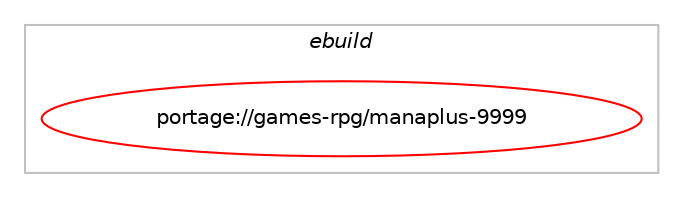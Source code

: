 digraph prolog {

# *************
# Graph options
# *************

newrank=true;
concentrate=true;
compound=true;
graph [rankdir=LR,fontname=Helvetica,fontsize=10,ranksep=1.5];#, ranksep=2.5, nodesep=0.2];
edge  [arrowhead=vee];
node  [fontname=Helvetica,fontsize=10];

# **********
# The ebuild
# **********

subgraph cluster_leftcol {
color=gray;
label=<<i>ebuild</i>>;
id [label="portage://games-rpg/manaplus-9999", color=red, width=4, href="../games-rpg/manaplus-9999.svg"];
}

# ****************
# The dependencies
# ****************

subgraph cluster_midcol {
color=gray;
label=<<i>dependencies</i>>;
subgraph cluster_compile {
fillcolor="#eeeeee";
style=filled;
label=<<i>compile</i>>;
# *** BEGIN UNKNOWN DEPENDENCY TYPE (TODO) ***
# id -> equal(use_conditional_group(negative,pugixml,portage://games-rpg/manaplus-9999,[package_dependency(portage://games-rpg/manaplus-9999,install,no,dev-libs,libxml2,none,[,,],[],[])]))
# *** END UNKNOWN DEPENDENCY TYPE (TODO) ***

# *** BEGIN UNKNOWN DEPENDENCY TYPE (TODO) ***
# id -> equal(use_conditional_group(negative,sdl2,portage://games-rpg/manaplus-9999,[package_dependency(portage://games-rpg/manaplus-9999,install,no,media-libs,libsdl,none,[,,],[],[use(enable(X),none),use(optenable(opengl),none),use(enable(video),none)]),package_dependency(portage://games-rpg/manaplus-9999,install,no,media-libs,sdl-gfx,none,[,,],[],[]),package_dependency(portage://games-rpg/manaplus-9999,install,no,media-libs,sdl-image,none,[,,],[],[use(enable(png),none)]),package_dependency(portage://games-rpg/manaplus-9999,install,no,media-libs,sdl-mixer,none,[,,],[],[use(enable(vorbis),none)]),package_dependency(portage://games-rpg/manaplus-9999,install,no,media-libs,sdl-net,none,[,,],[],[]),package_dependency(portage://games-rpg/manaplus-9999,install,no,media-libs,sdl-ttf,none,[,,],[],[])]))
# *** END UNKNOWN DEPENDENCY TYPE (TODO) ***

# *** BEGIN UNKNOWN DEPENDENCY TYPE (TODO) ***
# id -> equal(use_conditional_group(positive,mumble,portage://games-rpg/manaplus-9999,[package_dependency(portage://games-rpg/manaplus-9999,install,no,net-voip,mumble,none,[,,],[],[])]))
# *** END UNKNOWN DEPENDENCY TYPE (TODO) ***

# *** BEGIN UNKNOWN DEPENDENCY TYPE (TODO) ***
# id -> equal(use_conditional_group(positive,nls,portage://games-rpg/manaplus-9999,[package_dependency(portage://games-rpg/manaplus-9999,install,no,sys-devel,gettext,none,[,,],[],[])]))
# *** END UNKNOWN DEPENDENCY TYPE (TODO) ***

# *** BEGIN UNKNOWN DEPENDENCY TYPE (TODO) ***
# id -> equal(use_conditional_group(positive,nls,portage://games-rpg/manaplus-9999,[package_dependency(portage://games-rpg/manaplus-9999,install,no,virtual,libintl,none,[,,],[],[])]))
# *** END UNKNOWN DEPENDENCY TYPE (TODO) ***

# *** BEGIN UNKNOWN DEPENDENCY TYPE (TODO) ***
# id -> equal(use_conditional_group(positive,opengl,portage://games-rpg/manaplus-9999,[package_dependency(portage://games-rpg/manaplus-9999,install,no,virtual,opengl,none,[,,],[],[])]))
# *** END UNKNOWN DEPENDENCY TYPE (TODO) ***

# *** BEGIN UNKNOWN DEPENDENCY TYPE (TODO) ***
# id -> equal(use_conditional_group(positive,pugixml,portage://games-rpg/manaplus-9999,[package_dependency(portage://games-rpg/manaplus-9999,install,no,dev-libs,pugixml,none,[,,],[],[])]))
# *** END UNKNOWN DEPENDENCY TYPE (TODO) ***

# *** BEGIN UNKNOWN DEPENDENCY TYPE (TODO) ***
# id -> equal(use_conditional_group(positive,sdl2,portage://games-rpg/manaplus-9999,[package_dependency(portage://games-rpg/manaplus-9999,install,no,media-libs,libsdl2,none,[,,],[],[use(enable(X),none),use(optenable(opengl),none),use(enable(video),none)]),package_dependency(portage://games-rpg/manaplus-9999,install,no,media-libs,sdl2-gfx,none,[,,],[],[]),package_dependency(portage://games-rpg/manaplus-9999,install,no,media-libs,sdl2-image,none,[,,],[],[use(enable(png),none)]),package_dependency(portage://games-rpg/manaplus-9999,install,no,media-libs,sdl2-mixer,none,[,,],[],[use(enable(vorbis),none)]),package_dependency(portage://games-rpg/manaplus-9999,install,no,media-libs,sdl2-net,none,[,,],[],[]),package_dependency(portage://games-rpg/manaplus-9999,install,no,media-libs,sdl2-ttf,none,[,,],[],[])]))
# *** END UNKNOWN DEPENDENCY TYPE (TODO) ***

# *** BEGIN UNKNOWN DEPENDENCY TYPE (TODO) ***
# id -> equal(package_dependency(portage://games-rpg/manaplus-9999,install,no,dev-games,physfs,greaterequal,[1.0.0,,,1.0.0],[],[]))
# *** END UNKNOWN DEPENDENCY TYPE (TODO) ***

# *** BEGIN UNKNOWN DEPENDENCY TYPE (TODO) ***
# id -> equal(package_dependency(portage://games-rpg/manaplus-9999,install,no,media-fonts,dejavu,none,[,,],[],[]))
# *** END UNKNOWN DEPENDENCY TYPE (TODO) ***

# *** BEGIN UNKNOWN DEPENDENCY TYPE (TODO) ***
# id -> equal(package_dependency(portage://games-rpg/manaplus-9999,install,no,media-fonts,liberation-fonts,none,[,,],[],[]))
# *** END UNKNOWN DEPENDENCY TYPE (TODO) ***

# *** BEGIN UNKNOWN DEPENDENCY TYPE (TODO) ***
# id -> equal(package_dependency(portage://games-rpg/manaplus-9999,install,no,media-fonts,mplus-outline-fonts,none,[,,],[],[]))
# *** END UNKNOWN DEPENDENCY TYPE (TODO) ***

# *** BEGIN UNKNOWN DEPENDENCY TYPE (TODO) ***
# id -> equal(package_dependency(portage://games-rpg/manaplus-9999,install,no,media-fonts,wqy-microhei,none,[,,],[],[]))
# *** END UNKNOWN DEPENDENCY TYPE (TODO) ***

# *** BEGIN UNKNOWN DEPENDENCY TYPE (TODO) ***
# id -> equal(package_dependency(portage://games-rpg/manaplus-9999,install,no,media-libs,libpng,none,[,,],[slot(0),equal],[]))
# *** END UNKNOWN DEPENDENCY TYPE (TODO) ***

# *** BEGIN UNKNOWN DEPENDENCY TYPE (TODO) ***
# id -> equal(package_dependency(portage://games-rpg/manaplus-9999,install,no,net-misc,curl,none,[,,],[],[]))
# *** END UNKNOWN DEPENDENCY TYPE (TODO) ***

# *** BEGIN UNKNOWN DEPENDENCY TYPE (TODO) ***
# id -> equal(package_dependency(portage://games-rpg/manaplus-9999,install,no,sys-libs,zlib,none,[,,],[],[]))
# *** END UNKNOWN DEPENDENCY TYPE (TODO) ***

# *** BEGIN UNKNOWN DEPENDENCY TYPE (TODO) ***
# id -> equal(package_dependency(portage://games-rpg/manaplus-9999,install,no,virtual,pkgconfig,none,[,,],[],[]))
# *** END UNKNOWN DEPENDENCY TYPE (TODO) ***

# *** BEGIN UNKNOWN DEPENDENCY TYPE (TODO) ***
# id -> equal(package_dependency(portage://games-rpg/manaplus-9999,install,no,x11-apps,xmessage,none,[,,],[],[]))
# *** END UNKNOWN DEPENDENCY TYPE (TODO) ***

# *** BEGIN UNKNOWN DEPENDENCY TYPE (TODO) ***
# id -> equal(package_dependency(portage://games-rpg/manaplus-9999,install,no,x11-libs,libX11,none,[,,],[],[]))
# *** END UNKNOWN DEPENDENCY TYPE (TODO) ***

# *** BEGIN UNKNOWN DEPENDENCY TYPE (TODO) ***
# id -> equal(package_dependency(portage://games-rpg/manaplus-9999,install,no,x11-misc,xdg-utils,none,[,,],[],[]))
# *** END UNKNOWN DEPENDENCY TYPE (TODO) ***

}
subgraph cluster_compileandrun {
fillcolor="#eeeeee";
style=filled;
label=<<i>compile and run</i>>;
}
subgraph cluster_run {
fillcolor="#eeeeee";
style=filled;
label=<<i>run</i>>;
# *** BEGIN UNKNOWN DEPENDENCY TYPE (TODO) ***
# id -> equal(use_conditional_group(negative,pugixml,portage://games-rpg/manaplus-9999,[package_dependency(portage://games-rpg/manaplus-9999,run,no,dev-libs,libxml2,none,[,,],[],[])]))
# *** END UNKNOWN DEPENDENCY TYPE (TODO) ***

# *** BEGIN UNKNOWN DEPENDENCY TYPE (TODO) ***
# id -> equal(use_conditional_group(negative,sdl2,portage://games-rpg/manaplus-9999,[package_dependency(portage://games-rpg/manaplus-9999,run,no,media-libs,libsdl,none,[,,],[],[use(enable(X),none),use(optenable(opengl),none),use(enable(video),none)]),package_dependency(portage://games-rpg/manaplus-9999,run,no,media-libs,sdl-gfx,none,[,,],[],[]),package_dependency(portage://games-rpg/manaplus-9999,run,no,media-libs,sdl-image,none,[,,],[],[use(enable(png),none)]),package_dependency(portage://games-rpg/manaplus-9999,run,no,media-libs,sdl-mixer,none,[,,],[],[use(enable(vorbis),none)]),package_dependency(portage://games-rpg/manaplus-9999,run,no,media-libs,sdl-net,none,[,,],[],[]),package_dependency(portage://games-rpg/manaplus-9999,run,no,media-libs,sdl-ttf,none,[,,],[],[])]))
# *** END UNKNOWN DEPENDENCY TYPE (TODO) ***

# *** BEGIN UNKNOWN DEPENDENCY TYPE (TODO) ***
# id -> equal(use_conditional_group(positive,mumble,portage://games-rpg/manaplus-9999,[package_dependency(portage://games-rpg/manaplus-9999,run,no,net-voip,mumble,none,[,,],[],[])]))
# *** END UNKNOWN DEPENDENCY TYPE (TODO) ***

# *** BEGIN UNKNOWN DEPENDENCY TYPE (TODO) ***
# id -> equal(use_conditional_group(positive,nls,portage://games-rpg/manaplus-9999,[package_dependency(portage://games-rpg/manaplus-9999,run,no,virtual,libintl,none,[,,],[],[])]))
# *** END UNKNOWN DEPENDENCY TYPE (TODO) ***

# *** BEGIN UNKNOWN DEPENDENCY TYPE (TODO) ***
# id -> equal(use_conditional_group(positive,opengl,portage://games-rpg/manaplus-9999,[package_dependency(portage://games-rpg/manaplus-9999,run,no,virtual,opengl,none,[,,],[],[])]))
# *** END UNKNOWN DEPENDENCY TYPE (TODO) ***

# *** BEGIN UNKNOWN DEPENDENCY TYPE (TODO) ***
# id -> equal(use_conditional_group(positive,pugixml,portage://games-rpg/manaplus-9999,[package_dependency(portage://games-rpg/manaplus-9999,run,no,dev-libs,pugixml,none,[,,],[],[])]))
# *** END UNKNOWN DEPENDENCY TYPE (TODO) ***

# *** BEGIN UNKNOWN DEPENDENCY TYPE (TODO) ***
# id -> equal(use_conditional_group(positive,sdl2,portage://games-rpg/manaplus-9999,[package_dependency(portage://games-rpg/manaplus-9999,run,no,media-libs,libsdl2,none,[,,],[],[use(enable(X),none),use(optenable(opengl),none),use(enable(video),none)]),package_dependency(portage://games-rpg/manaplus-9999,run,no,media-libs,sdl2-gfx,none,[,,],[],[]),package_dependency(portage://games-rpg/manaplus-9999,run,no,media-libs,sdl2-image,none,[,,],[],[use(enable(png),none)]),package_dependency(portage://games-rpg/manaplus-9999,run,no,media-libs,sdl2-mixer,none,[,,],[],[use(enable(vorbis),none)]),package_dependency(portage://games-rpg/manaplus-9999,run,no,media-libs,sdl2-net,none,[,,],[],[]),package_dependency(portage://games-rpg/manaplus-9999,run,no,media-libs,sdl2-ttf,none,[,,],[],[])]))
# *** END UNKNOWN DEPENDENCY TYPE (TODO) ***

# *** BEGIN UNKNOWN DEPENDENCY TYPE (TODO) ***
# id -> equal(package_dependency(portage://games-rpg/manaplus-9999,run,no,dev-games,physfs,greaterequal,[1.0.0,,,1.0.0],[],[]))
# *** END UNKNOWN DEPENDENCY TYPE (TODO) ***

# *** BEGIN UNKNOWN DEPENDENCY TYPE (TODO) ***
# id -> equal(package_dependency(portage://games-rpg/manaplus-9999,run,no,media-fonts,dejavu,none,[,,],[],[]))
# *** END UNKNOWN DEPENDENCY TYPE (TODO) ***

# *** BEGIN UNKNOWN DEPENDENCY TYPE (TODO) ***
# id -> equal(package_dependency(portage://games-rpg/manaplus-9999,run,no,media-fonts,liberation-fonts,none,[,,],[],[]))
# *** END UNKNOWN DEPENDENCY TYPE (TODO) ***

# *** BEGIN UNKNOWN DEPENDENCY TYPE (TODO) ***
# id -> equal(package_dependency(portage://games-rpg/manaplus-9999,run,no,media-fonts,mplus-outline-fonts,none,[,,],[],[]))
# *** END UNKNOWN DEPENDENCY TYPE (TODO) ***

# *** BEGIN UNKNOWN DEPENDENCY TYPE (TODO) ***
# id -> equal(package_dependency(portage://games-rpg/manaplus-9999,run,no,media-fonts,wqy-microhei,none,[,,],[],[]))
# *** END UNKNOWN DEPENDENCY TYPE (TODO) ***

# *** BEGIN UNKNOWN DEPENDENCY TYPE (TODO) ***
# id -> equal(package_dependency(portage://games-rpg/manaplus-9999,run,no,media-libs,libpng,none,[,,],[slot(0),equal],[]))
# *** END UNKNOWN DEPENDENCY TYPE (TODO) ***

# *** BEGIN UNKNOWN DEPENDENCY TYPE (TODO) ***
# id -> equal(package_dependency(portage://games-rpg/manaplus-9999,run,no,net-misc,curl,none,[,,],[],[]))
# *** END UNKNOWN DEPENDENCY TYPE (TODO) ***

# *** BEGIN UNKNOWN DEPENDENCY TYPE (TODO) ***
# id -> equal(package_dependency(portage://games-rpg/manaplus-9999,run,no,sys-libs,zlib,none,[,,],[],[]))
# *** END UNKNOWN DEPENDENCY TYPE (TODO) ***

# *** BEGIN UNKNOWN DEPENDENCY TYPE (TODO) ***
# id -> equal(package_dependency(portage://games-rpg/manaplus-9999,run,no,x11-apps,xmessage,none,[,,],[],[]))
# *** END UNKNOWN DEPENDENCY TYPE (TODO) ***

# *** BEGIN UNKNOWN DEPENDENCY TYPE (TODO) ***
# id -> equal(package_dependency(portage://games-rpg/manaplus-9999,run,no,x11-libs,libX11,none,[,,],[],[]))
# *** END UNKNOWN DEPENDENCY TYPE (TODO) ***

# *** BEGIN UNKNOWN DEPENDENCY TYPE (TODO) ***
# id -> equal(package_dependency(portage://games-rpg/manaplus-9999,run,no,x11-misc,xdg-utils,none,[,,],[],[]))
# *** END UNKNOWN DEPENDENCY TYPE (TODO) ***

}
}

# **************
# The candidates
# **************

subgraph cluster_choices {
rank=same;
color=gray;
label=<<i>candidates</i>>;

}

}
